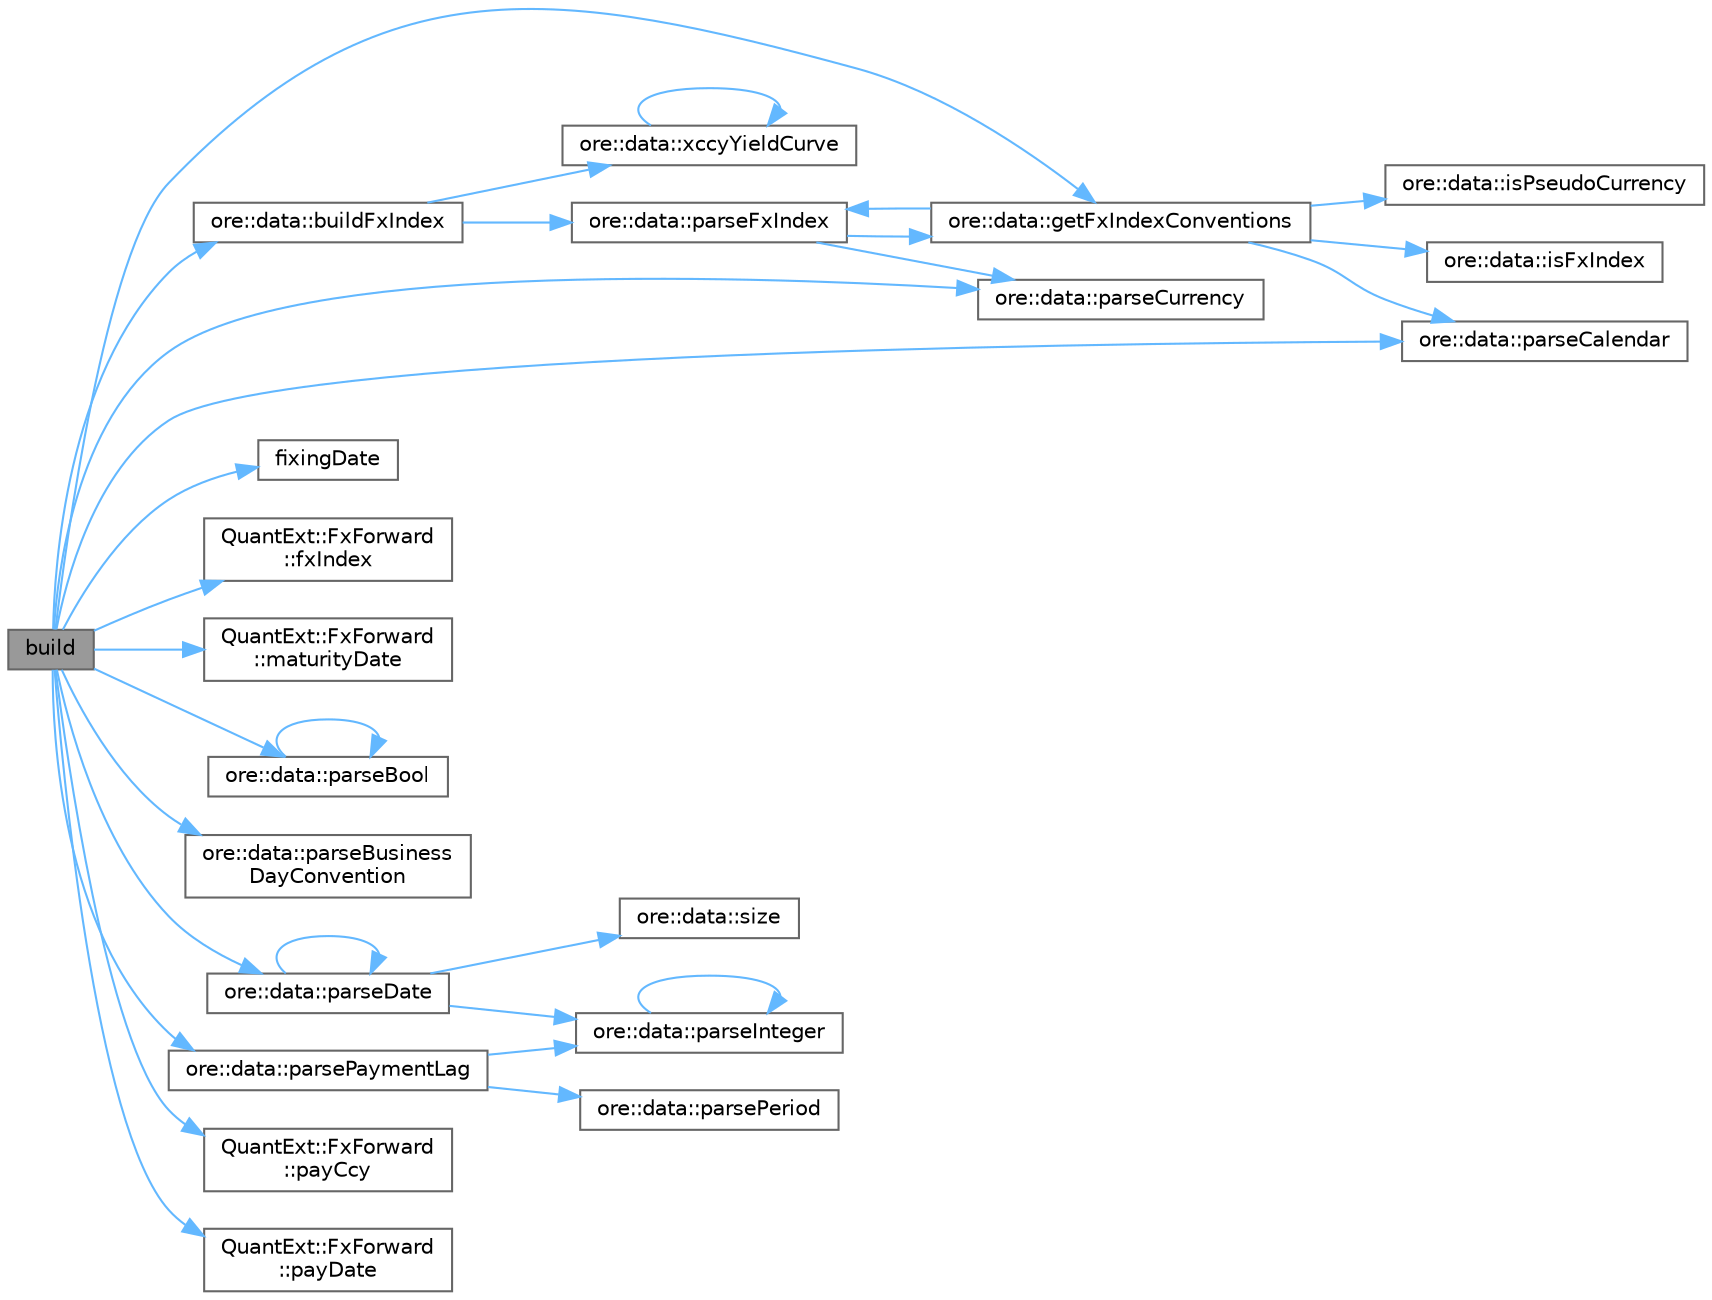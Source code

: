 digraph "build"
{
 // INTERACTIVE_SVG=YES
 // LATEX_PDF_SIZE
  bgcolor="transparent";
  edge [fontname=Helvetica,fontsize=10,labelfontname=Helvetica,labelfontsize=10];
  node [fontname=Helvetica,fontsize=10,shape=box,height=0.2,width=0.4];
  rankdir="LR";
  Node1 [label="build",height=0.2,width=0.4,color="gray40", fillcolor="grey60", style="filled", fontcolor="black",tooltip="Build QuantLib/QuantExt instrument, link pricing engine."];
  Node1 -> Node2 [color="steelblue1",style="solid"];
  Node2 [label="ore::data::buildFxIndex",height=0.2,width=0.4,color="grey40", fillcolor="white", style="filled",URL="$namespaceore_1_1data.html#ae313b95f8a3ab32f9ef5fbb83ac3254f",tooltip=" "];
  Node2 -> Node3 [color="steelblue1",style="solid"];
  Node3 [label="ore::data::parseFxIndex",height=0.2,width=0.4,color="grey40", fillcolor="white", style="filled",URL="$group__utilities.html#ga4c161c978377952d86a509a855e564b6",tooltip="Convert std::string to QuantExt::FxIndex."];
  Node3 -> Node4 [color="steelblue1",style="solid"];
  Node4 [label="ore::data::getFxIndexConventions",height=0.2,width=0.4,color="grey40", fillcolor="white", style="filled",URL="$namespaceore_1_1data.html#a924eb5d1881d31c82ac8abbdc15a5027",tooltip=" "];
  Node4 -> Node5 [color="steelblue1",style="solid"];
  Node5 [label="ore::data::isFxIndex",height=0.2,width=0.4,color="grey40", fillcolor="white", style="filled",URL="$namespaceore_1_1data.html#a123e19b0fac4f5124a8c26bad300de0e",tooltip=" "];
  Node4 -> Node6 [color="steelblue1",style="solid"];
  Node6 [label="ore::data::isPseudoCurrency",height=0.2,width=0.4,color="grey40", fillcolor="white", style="filled",URL="$group__utilities.html#gac0cf10eef45b9d706e29e7eb2ddddc90",tooltip="check for pseudo currency = precious metal or crypto currency *‍/"];
  Node4 -> Node7 [color="steelblue1",style="solid"];
  Node7 [label="ore::data::parseCalendar",height=0.2,width=0.4,color="grey40", fillcolor="white", style="filled",URL="$group__utilities.html#ga0f72d6fcccae10a674bdcd5095200f14",tooltip="Convert text to QuantLib::Calendar."];
  Node4 -> Node3 [color="steelblue1",style="solid"];
  Node3 -> Node8 [color="steelblue1",style="solid"];
  Node8 [label="ore::data::parseCurrency",height=0.2,width=0.4,color="grey40", fillcolor="white", style="filled",URL="$group__utilities.html#ga6e9e781a58e78200301c76161589fc7b",tooltip="Convert text to QuantLib::Currency."];
  Node2 -> Node9 [color="steelblue1",style="solid"];
  Node9 [label="ore::data::xccyYieldCurve",height=0.2,width=0.4,color="grey40", fillcolor="white", style="filled",URL="$namespaceore_1_1data.html#a02864b97f8a5f61c74d6b78ca65d7c30",tooltip=" "];
  Node9 -> Node9 [color="steelblue1",style="solid"];
  Node1 -> Node10 [color="steelblue1",style="solid"];
  Node10 [label="fixingDate",height=0.2,width=0.4,color="grey40", fillcolor="white", style="filled",URL="C:/dev/ORE/documentation/QuantExt/doc/quantext.tag$namespace_quant_ext_1_1_zero_inflation.html#a57de786c1c8988b6da9d354282b4b370",tooltip=" "];
  Node1 -> Node11 [color="steelblue1",style="solid"];
  Node11 [label="QuantExt::FxForward\l::fxIndex",height=0.2,width=0.4,color="grey40", fillcolor="white", style="filled",URL="C:/dev/ORE/documentation/QuantExt/doc/quantext.tag$class_quant_ext_1_1_fx_forward.html#aaf7a0d406b3e5041e8577f2da44c790a",tooltip=" "];
  Node1 -> Node4 [color="steelblue1",style="solid"];
  Node1 -> Node12 [color="steelblue1",style="solid"];
  Node12 [label="QuantExt::FxForward\l::maturityDate",height=0.2,width=0.4,color="grey40", fillcolor="white", style="filled",URL="C:/dev/ORE/documentation/QuantExt/doc/quantext.tag$class_quant_ext_1_1_fx_forward.html#aac5552a21a8f6cef232e50d4834dd6e7",tooltip=" "];
  Node1 -> Node13 [color="steelblue1",style="solid"];
  Node13 [label="ore::data::parseBool",height=0.2,width=0.4,color="grey40", fillcolor="white", style="filled",URL="$group__utilities.html#ga94621f11193864fa1338296232dc5be9",tooltip="Convert text to bool."];
  Node13 -> Node13 [color="steelblue1",style="solid"];
  Node1 -> Node14 [color="steelblue1",style="solid"];
  Node14 [label="ore::data::parseBusiness\lDayConvention",height=0.2,width=0.4,color="grey40", fillcolor="white", style="filled",URL="$group__utilities.html#ga86adcf55f91e340ff40783964666e732",tooltip="Convert text to QuantLib::BusinessDayConvention."];
  Node1 -> Node7 [color="steelblue1",style="solid"];
  Node1 -> Node8 [color="steelblue1",style="solid"];
  Node1 -> Node15 [color="steelblue1",style="solid"];
  Node15 [label="ore::data::parseDate",height=0.2,width=0.4,color="grey40", fillcolor="white", style="filled",URL="$group__utilities.html#ga59b5fdda574d90facae95dec2d13040d",tooltip="Convert std::string to QuantLib::Date."];
  Node15 -> Node15 [color="steelblue1",style="solid"];
  Node15 -> Node16 [color="steelblue1",style="solid"];
  Node16 [label="ore::data::parseInteger",height=0.2,width=0.4,color="grey40", fillcolor="white", style="filled",URL="$group__utilities.html#gaecd67eda4fb5f4859bb8f6d383547721",tooltip="Convert text to QuantLib::Integer."];
  Node16 -> Node16 [color="steelblue1",style="solid"];
  Node15 -> Node17 [color="steelblue1",style="solid"];
  Node17 [label="ore::data::size",height=0.2,width=0.4,color="grey40", fillcolor="white", style="filled",URL="$namespaceore_1_1data.html#a777e216dee6069b548bb87da7152699e",tooltip=" "];
  Node1 -> Node18 [color="steelblue1",style="solid"];
  Node18 [label="ore::data::parsePaymentLag",height=0.2,width=0.4,color="grey40", fillcolor="white", style="filled",URL="$group__utilities.html#gaaccd32117e7bb7cbec793de579976cc8",tooltip="Convert text to PaymentLag."];
  Node18 -> Node16 [color="steelblue1",style="solid"];
  Node18 -> Node19 [color="steelblue1",style="solid"];
  Node19 [label="ore::data::parsePeriod",height=0.2,width=0.4,color="grey40", fillcolor="white", style="filled",URL="$group__utilities.html#ga8e0623e2cb01e250e9cfec4619256208",tooltip="Convert text to QuantLib::Period."];
  Node1 -> Node20 [color="steelblue1",style="solid"];
  Node20 [label="QuantExt::FxForward\l::payCcy",height=0.2,width=0.4,color="grey40", fillcolor="white", style="filled",URL="C:/dev/ORE/documentation/QuantExt/doc/quantext.tag$class_quant_ext_1_1_fx_forward.html#af86dbb537ae836b2b9f276221c1b59ab",tooltip=" "];
  Node1 -> Node21 [color="steelblue1",style="solid"];
  Node21 [label="QuantExt::FxForward\l::payDate",height=0.2,width=0.4,color="grey40", fillcolor="white", style="filled",URL="C:/dev/ORE/documentation/QuantExt/doc/quantext.tag$class_quant_ext_1_1_fx_forward.html#ab7150523c387b739ee57456a9477edca",tooltip=" "];
}
